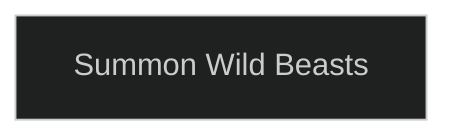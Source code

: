 ---
config:
  theme: dark
---
flowchart TD

    summon_wild_beasts[Summon Wild Beasts]
    click summon_wild_beasts callback "
        Summon Wild Beasts<br>
        <br>
        Cost: 10 motes and 1 Willpower, +2 motes per creature<br>
        Duration: One day<br>
        Type: Simple<br>
        Minimum Lore: 2<br>
        Minimum Essence: 2<br>
        Prerequisite: None<br>
        <br>
        The Exalted may summon creatures touched by the
        Wyld to him and direct them against his foe. The nature of
        the beast depends on the area where the summoning takes
        place. For example, in the Southwestern swamps, giant
        mutated toads may spring from the water to aid the Lunar.
        Each creature is around the size of a large dog, and the
        Exalted cannot summon more beasts than 10 times her
        Lore. See Exalted, p. 315, for creature statistics.
        "